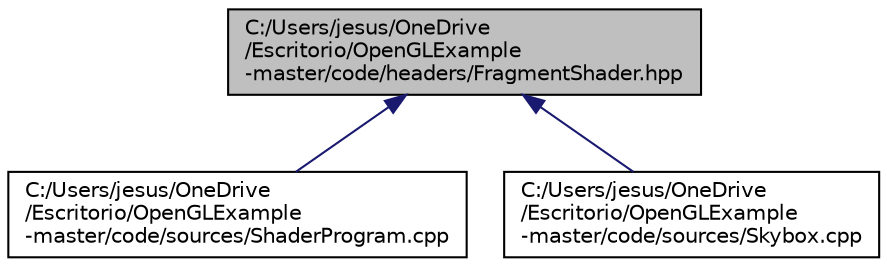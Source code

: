 digraph "C:/Users/jesus/OneDrive/Escritorio/OpenGLExample-master/code/headers/FragmentShader.hpp"
{
 // LATEX_PDF_SIZE
  edge [fontname="Helvetica",fontsize="10",labelfontname="Helvetica",labelfontsize="10"];
  node [fontname="Helvetica",fontsize="10",shape=record];
  Node1 [label="C:/Users/jesus/OneDrive\l/Escritorio/OpenGLExample\l-master/code/headers/FragmentShader.hpp",height=0.2,width=0.4,color="black", fillcolor="grey75", style="filled", fontcolor="black",tooltip=" "];
  Node1 -> Node2 [dir="back",color="midnightblue",fontsize="10",style="solid",fontname="Helvetica"];
  Node2 [label="C:/Users/jesus/OneDrive\l/Escritorio/OpenGLExample\l-master/code/sources/ShaderProgram.cpp",height=0.2,width=0.4,color="black", fillcolor="white", style="filled",URL="$_shader_program_8cpp.html",tooltip=" "];
  Node1 -> Node3 [dir="back",color="midnightblue",fontsize="10",style="solid",fontname="Helvetica"];
  Node3 [label="C:/Users/jesus/OneDrive\l/Escritorio/OpenGLExample\l-master/code/sources/Skybox.cpp",height=0.2,width=0.4,color="black", fillcolor="white", style="filled",URL="$_skybox_8cpp.html",tooltip=" "];
}
